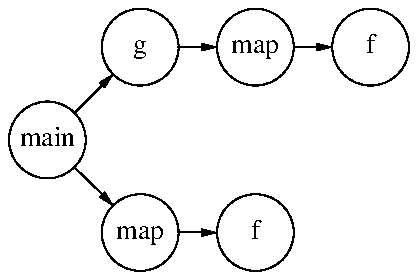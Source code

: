 .PS 2

sep = 0.25;

MAIN: circle "main";
G: circle "g" with .sw at MAIN.ne + (sep, sep);
M1: circle "map" with .w at G.e + (sep, 0);
F1: circle "f" with .w at M1.e + (sep, 0);

M2: circle "map" with .nw at MAIN.se + (sep, -sep);
F2: circle "f" with .w at M2.e + (sep, 0);

arrow from MAIN.ne to G.sw;
arrow from G.e to M1.w;
arrow from M1.e to F1.w;

arrow from MAIN.se to M2.nw;
arrow from M2.e to F2.w;

.PE
